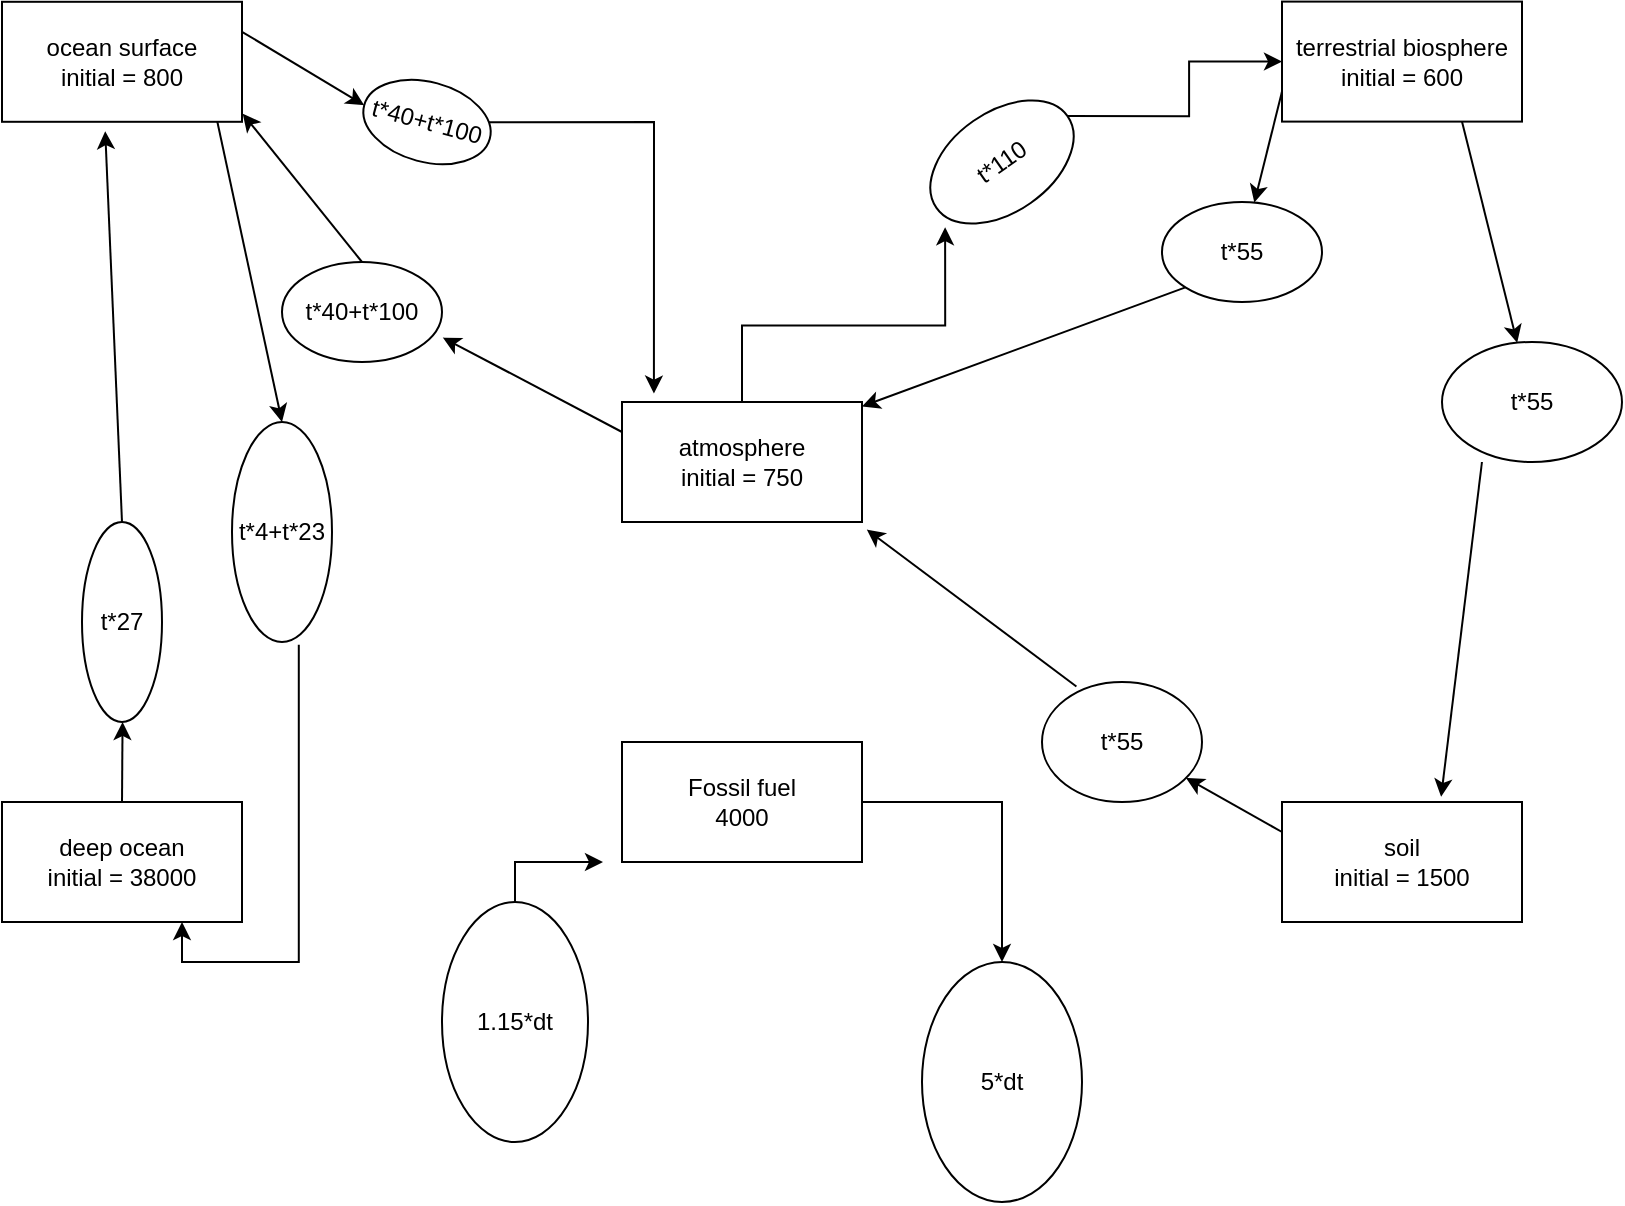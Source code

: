 <mxfile version="12.2.0" type="device" pages="1"><diagram id="zY-cduA_lJtj9imY93NC" name="Page-1"><mxGraphModel dx="1264" dy="518" grid="1" gridSize="10" guides="1" tooltips="1" connect="1" arrows="1" fold="1" page="1" pageScale="1" pageWidth="850" pageHeight="1100" math="0" shadow="0"><root><mxCell id="0"/><mxCell id="1" parent="0"/><mxCell id="51zh5-96-iQbmgytyGq7-1" value="&lt;span style=&quot;text-align: left&quot;&gt;ocean surface&lt;br&gt;initial = 800&lt;br&gt;&lt;/span&gt;" style="rounded=0;whiteSpace=wrap;html=1;" parent="1" vertex="1"><mxGeometry x="40" y="39.9" width="120" height="60" as="geometry"/></mxCell><mxCell id="51zh5-96-iQbmgytyGq7-3" value="&lt;span style=&quot;text-align: left&quot;&gt;deep ocean&lt;br&gt;initial = 38000&lt;br&gt;&lt;/span&gt;" style="rounded=0;whiteSpace=wrap;html=1;" parent="1" vertex="1"><mxGeometry x="40" y="440" width="120" height="60" as="geometry"/></mxCell><mxCell id="51zh5-96-iQbmgytyGq7-4" value="&lt;span style=&quot;text-align: left&quot;&gt;terrestrial biosphere&lt;br&gt;initial = 600&lt;br&gt;&lt;/span&gt;" style="rounded=0;whiteSpace=wrap;html=1;" parent="1" vertex="1"><mxGeometry x="680" y="39.8" width="120" height="60" as="geometry"/></mxCell><mxCell id="51zh5-96-iQbmgytyGq7-5" value="soil&lt;br&gt;initial = 1500" style="rounded=0;whiteSpace=wrap;html=1;" parent="1" vertex="1"><mxGeometry x="680" y="440" width="120" height="60" as="geometry"/></mxCell><mxCell id="51zh5-96-iQbmgytyGq7-6" value="&lt;span style=&quot;font-size: 11.0pt ; line-height: 115% ; font-family: &amp;#34;calibri&amp;#34; , &amp;#34;sans-serif&amp;#34;&quot;&gt;atmosphere&lt;/span&gt;" style="text;html=1;strokeColor=none;fillColor=none;align=center;verticalAlign=middle;whiteSpace=wrap;rounded=0;" parent="1" vertex="1"><mxGeometry x="380" y="250" width="40" height="20" as="geometry"/></mxCell><mxCell id="51zh5-96-iQbmgytyGq7-53" style="edgeStyle=orthogonalEdgeStyle;rounded=0;orthogonalLoop=1;jettySize=auto;html=1;exitX=0.5;exitY=0;exitDx=0;exitDy=0;entryX=-0.025;entryY=0.708;entryDx=0;entryDy=0;entryPerimeter=0;" parent="1" source="51zh5-96-iQbmgytyGq7-9" target="51zh5-96-iQbmgytyGq7-18" edge="1"><mxGeometry relative="1" as="geometry"/></mxCell><mxCell id="51zh5-96-iQbmgytyGq7-9" value="&lt;span style=&quot;text-align: left&quot;&gt;atmosphere&lt;br&gt;initial = 750&lt;br&gt;&lt;/span&gt;" style="rounded=0;whiteSpace=wrap;html=1;" parent="1" vertex="1"><mxGeometry x="350" y="240" width="120" height="60" as="geometry"/></mxCell><mxCell id="51zh5-96-iQbmgytyGq7-54" style="edgeStyle=orthogonalEdgeStyle;rounded=0;orthogonalLoop=1;jettySize=auto;html=1;exitX=1;exitY=0.5;exitDx=0;exitDy=0;" parent="1" source="51zh5-96-iQbmgytyGq7-18" target="51zh5-96-iQbmgytyGq7-4" edge="1"><mxGeometry relative="1" as="geometry"/></mxCell><mxCell id="51zh5-96-iQbmgytyGq7-18" value="t*110" style="ellipse;whiteSpace=wrap;html=1;rotation=-35;" parent="1" vertex="1"><mxGeometry x="500" y="95" width="80" height="50" as="geometry"/></mxCell><mxCell id="51zh5-96-iQbmgytyGq7-24" value="t*40+t*100" style="ellipse;whiteSpace=wrap;html=1;" parent="1" vertex="1"><mxGeometry x="180" y="170" width="80" height="50" as="geometry"/></mxCell><mxCell id="51zh5-96-iQbmgytyGq7-28" value="" style="endArrow=classic;html=1;exitX=0;exitY=0.25;exitDx=0;exitDy=0;entryX=1.005;entryY=0.756;entryDx=0;entryDy=0;entryPerimeter=0;" parent="1" source="51zh5-96-iQbmgytyGq7-9" target="51zh5-96-iQbmgytyGq7-24" edge="1"><mxGeometry width="50" height="50" relative="1" as="geometry"><mxPoint x="250" y="260" as="sourcePoint"/><mxPoint x="300" y="210" as="targetPoint"/></mxGeometry></mxCell><mxCell id="51zh5-96-iQbmgytyGq7-29" value="" style="endArrow=classic;html=1;exitX=0.5;exitY=0;exitDx=0;exitDy=0;entryX=1.003;entryY=0.932;entryDx=0;entryDy=0;entryPerimeter=0;" parent="1" source="51zh5-96-iQbmgytyGq7-24" target="51zh5-96-iQbmgytyGq7-1" edge="1"><mxGeometry width="50" height="50" relative="1" as="geometry"><mxPoint x="150" y="140" as="sourcePoint"/><mxPoint x="200" y="90" as="targetPoint"/></mxGeometry></mxCell><mxCell id="51zh5-96-iQbmgytyGq7-30" value="" style="endArrow=classic;html=1;exitX=0;exitY=0.75;exitDx=0;exitDy=0;" parent="1" source="51zh5-96-iQbmgytyGq7-4" target="51zh5-96-iQbmgytyGq7-31" edge="1"><mxGeometry width="50" height="50" relative="1" as="geometry"><mxPoint x="40" y="570" as="sourcePoint"/><mxPoint x="640" y="180" as="targetPoint"/></mxGeometry></mxCell><mxCell id="51zh5-96-iQbmgytyGq7-31" value="t*55" style="ellipse;whiteSpace=wrap;html=1;" parent="1" vertex="1"><mxGeometry x="620" y="140" width="80" height="50" as="geometry"/></mxCell><mxCell id="51zh5-96-iQbmgytyGq7-32" value="" style="endArrow=classic;html=1;exitX=0;exitY=1;exitDx=0;exitDy=0;entryX=1;entryY=0.037;entryDx=0;entryDy=0;entryPerimeter=0;" parent="1" source="51zh5-96-iQbmgytyGq7-31" target="51zh5-96-iQbmgytyGq7-9" edge="1"><mxGeometry width="50" height="50" relative="1" as="geometry"><mxPoint x="40" y="570" as="sourcePoint"/><mxPoint x="90" y="520" as="targetPoint"/></mxGeometry></mxCell><mxCell id="51zh5-96-iQbmgytyGq7-33" value="" style="endArrow=classic;html=1;exitX=0.75;exitY=1;exitDx=0;exitDy=0;" parent="1" source="51zh5-96-iQbmgytyGq7-4" target="51zh5-96-iQbmgytyGq7-34" edge="1"><mxGeometry width="50" height="50" relative="1" as="geometry"><mxPoint x="770" y="10" as="sourcePoint"/><mxPoint x="790" y="250" as="targetPoint"/></mxGeometry></mxCell><mxCell id="51zh5-96-iQbmgytyGq7-34" value="t*55" style="ellipse;whiteSpace=wrap;html=1;" parent="1" vertex="1"><mxGeometry x="760" y="210" width="90" height="60" as="geometry"/></mxCell><mxCell id="51zh5-96-iQbmgytyGq7-35" value="" style="endArrow=classic;html=1;exitX=0.222;exitY=1;exitDx=0;exitDy=0;exitPerimeter=0;entryX=0.663;entryY=-0.043;entryDx=0;entryDy=0;entryPerimeter=0;" parent="1" source="51zh5-96-iQbmgytyGq7-34" target="51zh5-96-iQbmgytyGq7-5" edge="1"><mxGeometry width="50" height="50" relative="1" as="geometry"><mxPoint x="670" y="300" as="sourcePoint"/><mxPoint x="720" y="250" as="targetPoint"/></mxGeometry></mxCell><mxCell id="51zh5-96-iQbmgytyGq7-37" value="" style="endArrow=classic;html=1;exitX=0;exitY=0.25;exitDx=0;exitDy=0;" parent="1" source="51zh5-96-iQbmgytyGq7-5" target="51zh5-96-iQbmgytyGq7-38" edge="1"><mxGeometry width="50" height="50" relative="1" as="geometry"><mxPoint x="40" y="570" as="sourcePoint"/><mxPoint x="580" y="420" as="targetPoint"/></mxGeometry></mxCell><mxCell id="51zh5-96-iQbmgytyGq7-38" value="t*55" style="ellipse;whiteSpace=wrap;html=1;" parent="1" vertex="1"><mxGeometry x="560" y="380" width="80" height="60" as="geometry"/></mxCell><mxCell id="51zh5-96-iQbmgytyGq7-39" value="" style="endArrow=classic;html=1;exitX=0.215;exitY=0.037;exitDx=0;exitDy=0;exitPerimeter=0;entryX=1.02;entryY=1.063;entryDx=0;entryDy=0;entryPerimeter=0;" parent="1" source="51zh5-96-iQbmgytyGq7-38" target="51zh5-96-iQbmgytyGq7-9" edge="1"><mxGeometry width="50" height="50" relative="1" as="geometry"><mxPoint x="490" y="390" as="sourcePoint"/><mxPoint x="540" y="340" as="targetPoint"/></mxGeometry></mxCell><mxCell id="51zh5-96-iQbmgytyGq7-41" value="" style="endArrow=classic;html=1;exitX=0.5;exitY=0;exitDx=0;exitDy=0;" parent="1" source="51zh5-96-iQbmgytyGq7-3" target="51zh5-96-iQbmgytyGq7-42" edge="1"><mxGeometry width="50" height="50" relative="1" as="geometry"><mxPoint x="250" y="330" as="sourcePoint"/><mxPoint x="80" y="330" as="targetPoint"/></mxGeometry></mxCell><mxCell id="51zh5-96-iQbmgytyGq7-42" value="t*27" style="ellipse;whiteSpace=wrap;html=1;direction=south;" parent="1" vertex="1"><mxGeometry x="80" y="300" width="40" height="100" as="geometry"/></mxCell><mxCell id="51zh5-96-iQbmgytyGq7-43" value="" style="endArrow=classic;html=1;entryX=0.43;entryY=1.078;entryDx=0;entryDy=0;entryPerimeter=0;" parent="1" target="51zh5-96-iQbmgytyGq7-1" edge="1"><mxGeometry width="50" height="50" relative="1" as="geometry"><mxPoint x="100" y="300" as="sourcePoint"/><mxPoint x="90" y="120" as="targetPoint"/><Array as="points"><mxPoint x="100" y="300"/></Array></mxGeometry></mxCell><mxCell id="51zh5-96-iQbmgytyGq7-46" value="" style="endArrow=classic;html=1;exitX=1;exitY=0.25;exitDx=0;exitDy=0;entryX=0;entryY=0.5;entryDx=0;entryDy=0;" parent="1" source="51zh5-96-iQbmgytyGq7-1" target="51zh5-96-iQbmgytyGq7-47" edge="1"><mxGeometry width="50" height="50" relative="1" as="geometry"><mxPoint x="210" y="60" as="sourcePoint"/><mxPoint x="210" y="86" as="targetPoint"/></mxGeometry></mxCell><mxCell id="51zh5-96-iQbmgytyGq7-48" style="edgeStyle=orthogonalEdgeStyle;rounded=0;orthogonalLoop=1;jettySize=auto;html=1;entryX=0.133;entryY=-0.07;entryDx=0;entryDy=0;entryPerimeter=0;" parent="1" source="51zh5-96-iQbmgytyGq7-47" target="51zh5-96-iQbmgytyGq7-9" edge="1"><mxGeometry relative="1" as="geometry"><mxPoint x="360" y="230" as="targetPoint"/></mxGeometry></mxCell><mxCell id="51zh5-96-iQbmgytyGq7-47" value="t*40+t*100" style="ellipse;whiteSpace=wrap;html=1;rotation=15;" parent="1" vertex="1"><mxGeometry x="220" y="80" width="65" height="40" as="geometry"/></mxCell><mxCell id="51zh5-96-iQbmgytyGq7-49" value="" style="endArrow=classic;html=1;exitX=0.897;exitY=0.998;exitDx=0;exitDy=0;exitPerimeter=0;entryX=0.5;entryY=0;entryDx=0;entryDy=0;" parent="1" source="51zh5-96-iQbmgytyGq7-1" target="VYqam2lSbMj1YKAWYzGY-1" edge="1"><mxGeometry width="50" height="50" relative="1" as="geometry"><mxPoint x="40" y="570" as="sourcePoint"/><mxPoint x="178.506" y="252.53" as="targetPoint"/></mxGeometry></mxCell><mxCell id="51zh5-96-iQbmgytyGq7-55" style="edgeStyle=orthogonalEdgeStyle;rounded=0;orthogonalLoop=1;jettySize=auto;html=1;exitX=0.668;exitY=1.013;exitDx=0;exitDy=0;entryX=0.75;entryY=1;entryDx=0;entryDy=0;exitPerimeter=0;" parent="1" source="VYqam2lSbMj1YKAWYzGY-1" target="51zh5-96-iQbmgytyGq7-3" edge="1"><mxGeometry relative="1" as="geometry"><mxPoint x="190" y="370" as="sourcePoint"/></mxGeometry></mxCell><mxCell id="VYqam2lSbMj1YKAWYzGY-1" value="t*4+t*23" style="ellipse;whiteSpace=wrap;html=1;" parent="1" vertex="1"><mxGeometry x="155" y="250" width="50" height="110" as="geometry"/></mxCell><mxCell id="lhkfoSx4jf4-ZtaCCFVF-7" style="edgeStyle=orthogonalEdgeStyle;rounded=0;orthogonalLoop=1;jettySize=auto;html=1;exitX=1;exitY=0.5;exitDx=0;exitDy=0;" edge="1" parent="1" source="lhkfoSx4jf4-ZtaCCFVF-1" target="lhkfoSx4jf4-ZtaCCFVF-8"><mxGeometry relative="1" as="geometry"><mxPoint x="540" y="580" as="targetPoint"/></mxGeometry></mxCell><mxCell id="lhkfoSx4jf4-ZtaCCFVF-1" value="Fossil fuel&lt;br&gt;4000" style="rounded=0;whiteSpace=wrap;html=1;" vertex="1" parent="1"><mxGeometry x="350" y="410" width="120" height="60" as="geometry"/></mxCell><mxCell id="lhkfoSx4jf4-ZtaCCFVF-2" value="" style="endArrow=classic;html=1;" edge="1" parent="1" target="lhkfoSx4jf4-ZtaCCFVF-4"><mxGeometry width="50" height="50" relative="1" as="geometry"><mxPoint x="300" y="520" as="sourcePoint"/><mxPoint x="350" y="470" as="targetPoint"/></mxGeometry></mxCell><mxCell id="lhkfoSx4jf4-ZtaCCFVF-6" style="edgeStyle=orthogonalEdgeStyle;rounded=0;orthogonalLoop=1;jettySize=auto;html=1;exitX=0;exitY=0.5;exitDx=0;exitDy=0;" edge="1" parent="1" source="lhkfoSx4jf4-ZtaCCFVF-4"><mxGeometry relative="1" as="geometry"><mxPoint x="340" y="470" as="targetPoint"/></mxGeometry></mxCell><mxCell id="lhkfoSx4jf4-ZtaCCFVF-4" value="1.15*dt" style="ellipse;whiteSpace=wrap;html=1;direction=south;" vertex="1" parent="1"><mxGeometry x="260" y="490" width="73" height="120" as="geometry"/></mxCell><mxCell id="lhkfoSx4jf4-ZtaCCFVF-8" value="5*dt" style="ellipse;whiteSpace=wrap;html=1;direction=south;" vertex="1" parent="1"><mxGeometry x="500" y="520" width="80" height="120" as="geometry"/></mxCell></root></mxGraphModel></diagram></mxfile>